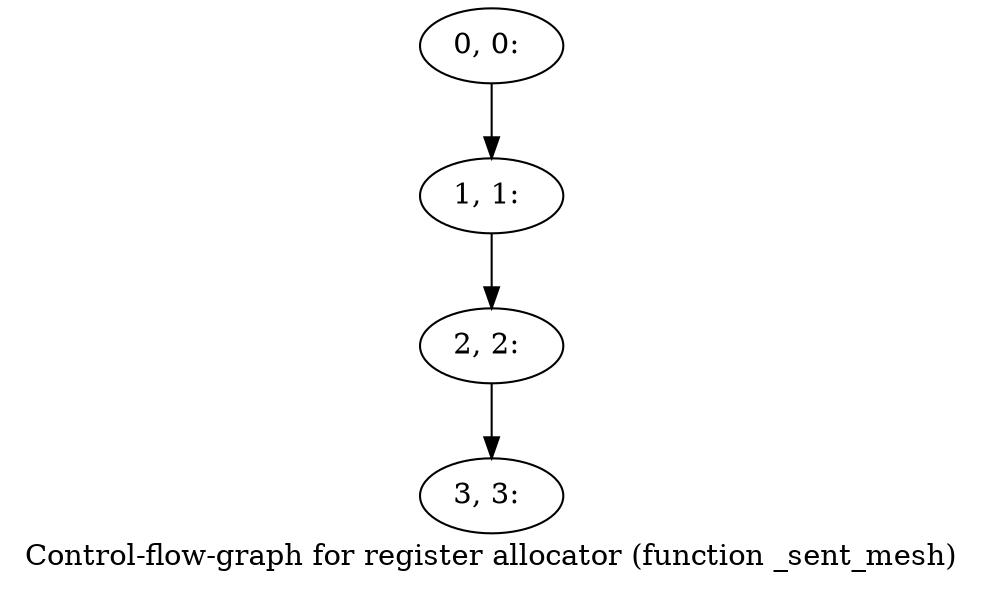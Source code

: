 digraph G {
graph [label="Control-flow-graph for register allocator (function _sent_mesh)"]
0[label="0, 0: "];
1[label="1, 1: "];
2[label="2, 2: "];
3[label="3, 3: "];
0->1 ;
1->2 ;
2->3 ;
}
